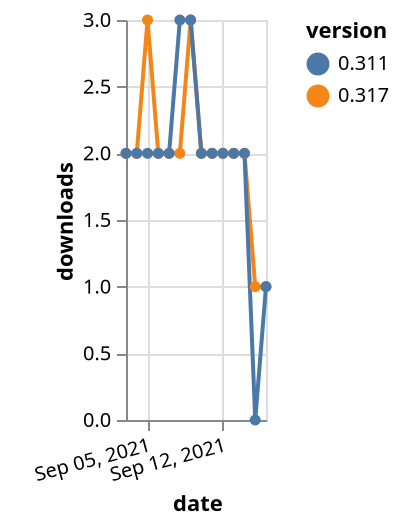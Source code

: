 {"$schema": "https://vega.github.io/schema/vega-lite/v5.json", "description": "A simple bar chart with embedded data.", "data": {"values": [{"date": "2021-09-03", "total": 2229, "delta": 2, "version": "0.317"}, {"date": "2021-09-04", "total": 2231, "delta": 2, "version": "0.317"}, {"date": "2021-09-05", "total": 2234, "delta": 3, "version": "0.317"}, {"date": "2021-09-06", "total": 2236, "delta": 2, "version": "0.317"}, {"date": "2021-09-07", "total": 2238, "delta": 2, "version": "0.317"}, {"date": "2021-09-08", "total": 2240, "delta": 2, "version": "0.317"}, {"date": "2021-09-09", "total": 2243, "delta": 3, "version": "0.317"}, {"date": "2021-09-10", "total": 2245, "delta": 2, "version": "0.317"}, {"date": "2021-09-11", "total": 2247, "delta": 2, "version": "0.317"}, {"date": "2021-09-12", "total": 2249, "delta": 2, "version": "0.317"}, {"date": "2021-09-13", "total": 2251, "delta": 2, "version": "0.317"}, {"date": "2021-09-14", "total": 2253, "delta": 2, "version": "0.317"}, {"date": "2021-09-15", "total": 2254, "delta": 1, "version": "0.317"}, {"date": "2021-09-16", "total": 2255, "delta": 1, "version": "0.317"}, {"date": "2021-09-03", "total": 3348, "delta": 2, "version": "0.311"}, {"date": "2021-09-04", "total": 3350, "delta": 2, "version": "0.311"}, {"date": "2021-09-05", "total": 3352, "delta": 2, "version": "0.311"}, {"date": "2021-09-06", "total": 3354, "delta": 2, "version": "0.311"}, {"date": "2021-09-07", "total": 3356, "delta": 2, "version": "0.311"}, {"date": "2021-09-08", "total": 3359, "delta": 3, "version": "0.311"}, {"date": "2021-09-09", "total": 3362, "delta": 3, "version": "0.311"}, {"date": "2021-09-10", "total": 3364, "delta": 2, "version": "0.311"}, {"date": "2021-09-11", "total": 3366, "delta": 2, "version": "0.311"}, {"date": "2021-09-12", "total": 3368, "delta": 2, "version": "0.311"}, {"date": "2021-09-13", "total": 3370, "delta": 2, "version": "0.311"}, {"date": "2021-09-14", "total": 3372, "delta": 2, "version": "0.311"}, {"date": "2021-09-15", "total": 3372, "delta": 0, "version": "0.311"}, {"date": "2021-09-16", "total": 3373, "delta": 1, "version": "0.311"}]}, "width": "container", "mark": {"type": "line", "point": {"filled": true}}, "encoding": {"x": {"field": "date", "type": "temporal", "timeUnit": "yearmonthdate", "title": "date", "axis": {"labelAngle": -15}}, "y": {"field": "delta", "type": "quantitative", "title": "downloads"}, "color": {"field": "version", "type": "nominal"}, "tooltip": {"field": "delta"}}}